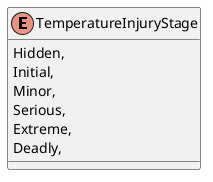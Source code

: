 @startuml
enum TemperatureInjuryStage {
    Hidden,
    Initial,
    Minor,
    Serious,
    Extreme,
    Deadly,
}
@enduml

